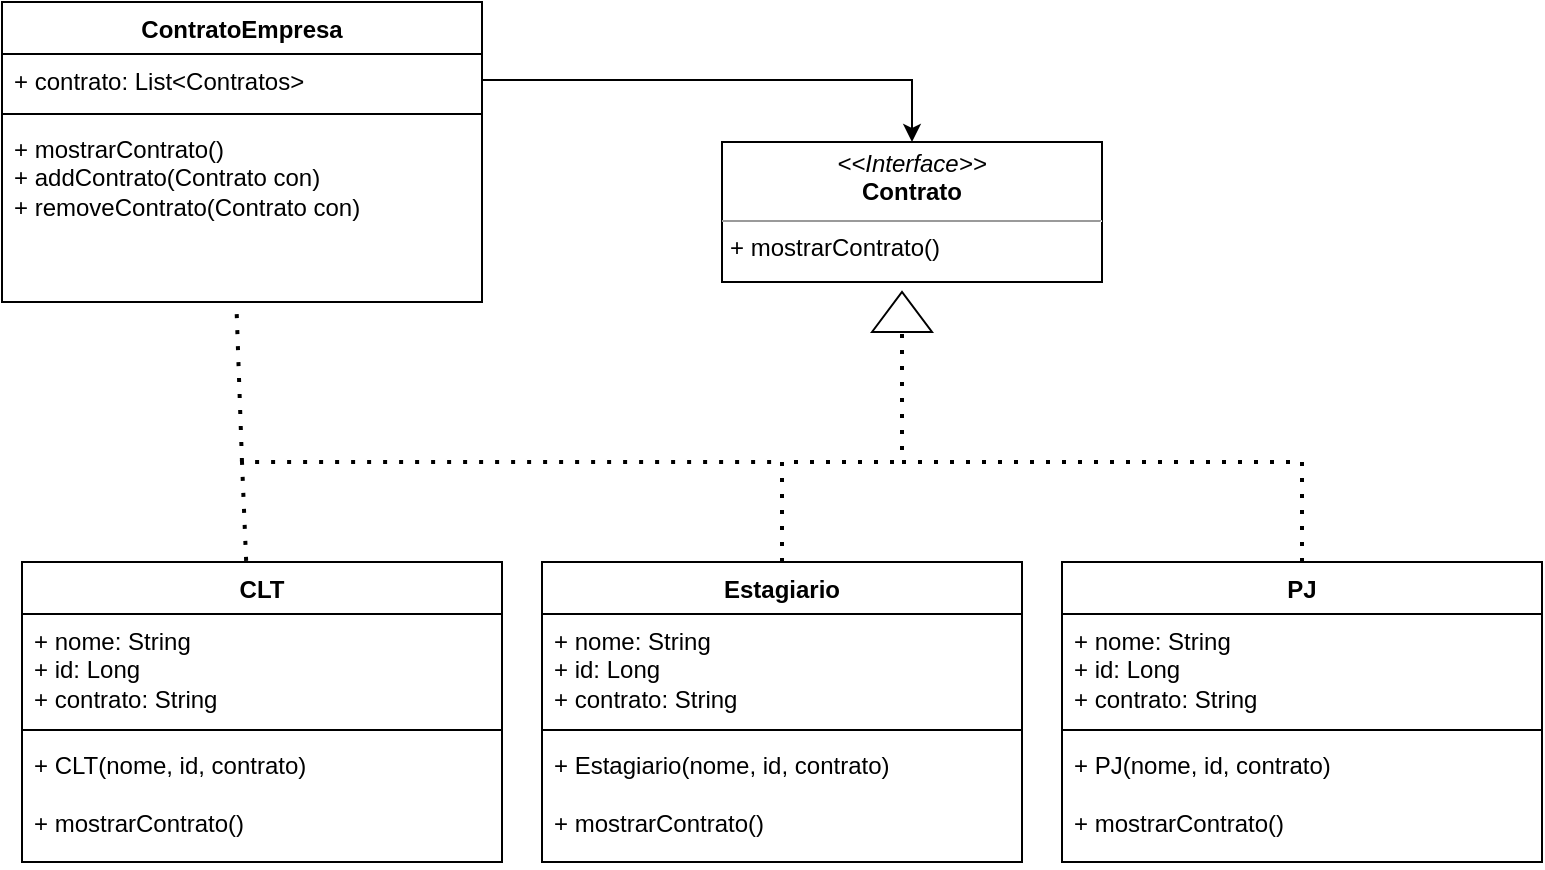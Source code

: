 <mxfile version="22.1.0" type="device">
  <diagram name="Página-1" id="wftnAeXTjo55D0VFOGOZ">
    <mxGraphModel dx="794" dy="456" grid="1" gridSize="10" guides="1" tooltips="1" connect="1" arrows="1" fold="1" page="1" pageScale="1" pageWidth="827" pageHeight="1169" math="0" shadow="0">
      <root>
        <mxCell id="0" />
        <mxCell id="1" parent="0" />
        <mxCell id="tx2Bpdf1ap29cRdRVytW-2" value="&lt;p style=&quot;margin:0px;margin-top:4px;text-align:center;&quot;&gt;&lt;i&gt;&amp;lt;&amp;lt;Interface&amp;gt;&amp;gt;&lt;/i&gt;&lt;br&gt;&lt;b&gt;Contrato&lt;/b&gt;&lt;/p&gt;&lt;hr size=&quot;1&quot;&gt;&lt;p style=&quot;margin:0px;margin-left:4px;&quot;&gt;+ mostrarContrato()&lt;br&gt;&lt;/p&gt;" style="verticalAlign=top;align=left;overflow=fill;fontSize=12;fontFamily=Helvetica;html=1;whiteSpace=wrap;" parent="1" vertex="1">
          <mxGeometry x="400" y="120" width="190" height="70" as="geometry" />
        </mxCell>
        <mxCell id="tx2Bpdf1ap29cRdRVytW-3" value="ContratoEmpresa" style="swimlane;fontStyle=1;align=center;verticalAlign=top;childLayout=stackLayout;horizontal=1;startSize=26;horizontalStack=0;resizeParent=1;resizeParentMax=0;resizeLast=0;collapsible=1;marginBottom=0;whiteSpace=wrap;html=1;" parent="1" vertex="1">
          <mxGeometry x="40" y="50" width="240" height="150" as="geometry" />
        </mxCell>
        <mxCell id="tx2Bpdf1ap29cRdRVytW-4" value="+ contrato: List&amp;lt;Contratos&amp;gt;" style="text;strokeColor=none;fillColor=none;align=left;verticalAlign=top;spacingLeft=4;spacingRight=4;overflow=hidden;rotatable=0;points=[[0,0.5],[1,0.5]];portConstraint=eastwest;whiteSpace=wrap;html=1;" parent="tx2Bpdf1ap29cRdRVytW-3" vertex="1">
          <mxGeometry y="26" width="240" height="26" as="geometry" />
        </mxCell>
        <mxCell id="tx2Bpdf1ap29cRdRVytW-5" value="" style="line;strokeWidth=1;fillColor=none;align=left;verticalAlign=middle;spacingTop=-1;spacingLeft=3;spacingRight=3;rotatable=0;labelPosition=right;points=[];portConstraint=eastwest;strokeColor=inherit;" parent="tx2Bpdf1ap29cRdRVytW-3" vertex="1">
          <mxGeometry y="52" width="240" height="8" as="geometry" />
        </mxCell>
        <mxCell id="tx2Bpdf1ap29cRdRVytW-6" value="+ mostrarContrato()&lt;br&gt;+ addContrato(Contrato con)&lt;br&gt;+ removeContrato(Contrato con)" style="text;strokeColor=none;fillColor=none;align=left;verticalAlign=top;spacingLeft=4;spacingRight=4;overflow=hidden;rotatable=0;points=[[0,0.5],[1,0.5]];portConstraint=eastwest;whiteSpace=wrap;html=1;" parent="tx2Bpdf1ap29cRdRVytW-3" vertex="1">
          <mxGeometry y="60" width="240" height="90" as="geometry" />
        </mxCell>
        <mxCell id="tx2Bpdf1ap29cRdRVytW-7" value="CLT" style="swimlane;fontStyle=1;align=center;verticalAlign=top;childLayout=stackLayout;horizontal=1;startSize=26;horizontalStack=0;resizeParent=1;resizeParentMax=0;resizeLast=0;collapsible=1;marginBottom=0;whiteSpace=wrap;html=1;" parent="1" vertex="1">
          <mxGeometry x="50" y="330" width="240" height="150" as="geometry" />
        </mxCell>
        <mxCell id="tx2Bpdf1ap29cRdRVytW-8" value="+ nome: String&lt;br&gt;+ id: Long&lt;br&gt;+ contrato: String" style="text;strokeColor=none;fillColor=none;align=left;verticalAlign=top;spacingLeft=4;spacingRight=4;overflow=hidden;rotatable=0;points=[[0,0.5],[1,0.5]];portConstraint=eastwest;whiteSpace=wrap;html=1;" parent="tx2Bpdf1ap29cRdRVytW-7" vertex="1">
          <mxGeometry y="26" width="240" height="54" as="geometry" />
        </mxCell>
        <mxCell id="tx2Bpdf1ap29cRdRVytW-9" value="" style="line;strokeWidth=1;fillColor=none;align=left;verticalAlign=middle;spacingTop=-1;spacingLeft=3;spacingRight=3;rotatable=0;labelPosition=right;points=[];portConstraint=eastwest;strokeColor=inherit;" parent="tx2Bpdf1ap29cRdRVytW-7" vertex="1">
          <mxGeometry y="80" width="240" height="8" as="geometry" />
        </mxCell>
        <mxCell id="tx2Bpdf1ap29cRdRVytW-10" value="+ CLT(nome, id, contrato)&lt;br&gt;&lt;br&gt;+ mostrarContrato()" style="text;strokeColor=none;fillColor=none;align=left;verticalAlign=top;spacingLeft=4;spacingRight=4;overflow=hidden;rotatable=0;points=[[0,0.5],[1,0.5]];portConstraint=eastwest;whiteSpace=wrap;html=1;" parent="tx2Bpdf1ap29cRdRVytW-7" vertex="1">
          <mxGeometry y="88" width="240" height="62" as="geometry" />
        </mxCell>
        <mxCell id="tx2Bpdf1ap29cRdRVytW-11" value="Estagiario" style="swimlane;fontStyle=1;align=center;verticalAlign=top;childLayout=stackLayout;horizontal=1;startSize=26;horizontalStack=0;resizeParent=1;resizeParentMax=0;resizeLast=0;collapsible=1;marginBottom=0;whiteSpace=wrap;html=1;" parent="1" vertex="1">
          <mxGeometry x="310" y="330" width="240" height="150" as="geometry" />
        </mxCell>
        <mxCell id="tx2Bpdf1ap29cRdRVytW-12" value="+ nome: String&lt;br&gt;+ id: Long&lt;br&gt;+ contrato: String" style="text;strokeColor=none;fillColor=none;align=left;verticalAlign=top;spacingLeft=4;spacingRight=4;overflow=hidden;rotatable=0;points=[[0,0.5],[1,0.5]];portConstraint=eastwest;whiteSpace=wrap;html=1;" parent="tx2Bpdf1ap29cRdRVytW-11" vertex="1">
          <mxGeometry y="26" width="240" height="54" as="geometry" />
        </mxCell>
        <mxCell id="tx2Bpdf1ap29cRdRVytW-13" value="" style="line;strokeWidth=1;fillColor=none;align=left;verticalAlign=middle;spacingTop=-1;spacingLeft=3;spacingRight=3;rotatable=0;labelPosition=right;points=[];portConstraint=eastwest;strokeColor=inherit;" parent="tx2Bpdf1ap29cRdRVytW-11" vertex="1">
          <mxGeometry y="80" width="240" height="8" as="geometry" />
        </mxCell>
        <mxCell id="tx2Bpdf1ap29cRdRVytW-14" value="+ Estagiario(nome, id, contrato)&lt;br&gt;&lt;br&gt;+ mostrarContrato()" style="text;strokeColor=none;fillColor=none;align=left;verticalAlign=top;spacingLeft=4;spacingRight=4;overflow=hidden;rotatable=0;points=[[0,0.5],[1,0.5]];portConstraint=eastwest;whiteSpace=wrap;html=1;" parent="tx2Bpdf1ap29cRdRVytW-11" vertex="1">
          <mxGeometry y="88" width="240" height="62" as="geometry" />
        </mxCell>
        <mxCell id="tx2Bpdf1ap29cRdRVytW-15" value="PJ" style="swimlane;fontStyle=1;align=center;verticalAlign=top;childLayout=stackLayout;horizontal=1;startSize=26;horizontalStack=0;resizeParent=1;resizeParentMax=0;resizeLast=0;collapsible=1;marginBottom=0;whiteSpace=wrap;html=1;" parent="1" vertex="1">
          <mxGeometry x="570" y="330" width="240" height="150" as="geometry" />
        </mxCell>
        <mxCell id="tx2Bpdf1ap29cRdRVytW-16" value="+ nome: String&lt;br&gt;+ id: Long&lt;br&gt;+ contrato: String" style="text;strokeColor=none;fillColor=none;align=left;verticalAlign=top;spacingLeft=4;spacingRight=4;overflow=hidden;rotatable=0;points=[[0,0.5],[1,0.5]];portConstraint=eastwest;whiteSpace=wrap;html=1;" parent="tx2Bpdf1ap29cRdRVytW-15" vertex="1">
          <mxGeometry y="26" width="240" height="54" as="geometry" />
        </mxCell>
        <mxCell id="tx2Bpdf1ap29cRdRVytW-17" value="" style="line;strokeWidth=1;fillColor=none;align=left;verticalAlign=middle;spacingTop=-1;spacingLeft=3;spacingRight=3;rotatable=0;labelPosition=right;points=[];portConstraint=eastwest;strokeColor=inherit;" parent="tx2Bpdf1ap29cRdRVytW-15" vertex="1">
          <mxGeometry y="80" width="240" height="8" as="geometry" />
        </mxCell>
        <mxCell id="tx2Bpdf1ap29cRdRVytW-18" value="+ PJ(nome, id, contrato)&lt;br&gt;&lt;br&gt;+ mostrarContrato()" style="text;strokeColor=none;fillColor=none;align=left;verticalAlign=top;spacingLeft=4;spacingRight=4;overflow=hidden;rotatable=0;points=[[0,0.5],[1,0.5]];portConstraint=eastwest;whiteSpace=wrap;html=1;" parent="tx2Bpdf1ap29cRdRVytW-15" vertex="1">
          <mxGeometry y="88" width="240" height="62" as="geometry" />
        </mxCell>
        <mxCell id="tx2Bpdf1ap29cRdRVytW-19" value="" style="triangle;whiteSpace=wrap;html=1;rotation=-90;" parent="1" vertex="1">
          <mxGeometry x="480" y="190" width="20" height="30" as="geometry" />
        </mxCell>
        <mxCell id="MrSogvySdMbgPZAH8Ymp-1" value="" style="endArrow=classic;html=1;rounded=0;exitX=1;exitY=0.5;exitDx=0;exitDy=0;entryX=0.5;entryY=0;entryDx=0;entryDy=0;" edge="1" parent="1" source="tx2Bpdf1ap29cRdRVytW-4" target="tx2Bpdf1ap29cRdRVytW-2">
          <mxGeometry width="50" height="50" relative="1" as="geometry">
            <mxPoint x="350" y="100" as="sourcePoint" />
            <mxPoint x="400" y="50" as="targetPoint" />
            <Array as="points">
              <mxPoint x="495" y="89" />
            </Array>
          </mxGeometry>
        </mxCell>
        <mxCell id="MrSogvySdMbgPZAH8Ymp-6" value="" style="endArrow=none;dashed=1;html=1;dashPattern=1 3;strokeWidth=2;rounded=0;entryX=0;entryY=0.5;entryDx=0;entryDy=0;exitX=0.5;exitY=0;exitDx=0;exitDy=0;" edge="1" parent="1" source="tx2Bpdf1ap29cRdRVytW-15" target="tx2Bpdf1ap29cRdRVytW-19">
          <mxGeometry width="50" height="50" relative="1" as="geometry">
            <mxPoint x="380" y="260" as="sourcePoint" />
            <mxPoint x="430" y="210" as="targetPoint" />
            <Array as="points">
              <mxPoint x="690" y="280" />
              <mxPoint x="490" y="280" />
            </Array>
          </mxGeometry>
        </mxCell>
        <mxCell id="MrSogvySdMbgPZAH8Ymp-8" value="" style="endArrow=none;dashed=1;html=1;dashPattern=1 3;strokeWidth=2;rounded=0;exitX=0.5;exitY=0;exitDx=0;exitDy=0;" edge="1" parent="1" source="tx2Bpdf1ap29cRdRVytW-11">
          <mxGeometry width="50" height="50" relative="1" as="geometry">
            <mxPoint x="380" y="260" as="sourcePoint" />
            <mxPoint x="490" y="280" as="targetPoint" />
            <Array as="points">
              <mxPoint x="430" y="280" />
            </Array>
          </mxGeometry>
        </mxCell>
        <mxCell id="MrSogvySdMbgPZAH8Ymp-9" value="" style="endArrow=none;dashed=1;html=1;dashPattern=1 3;strokeWidth=2;rounded=0;exitX=0.467;exitY=-0.004;exitDx=0;exitDy=0;exitPerimeter=0;" edge="1" parent="1" source="tx2Bpdf1ap29cRdRVytW-7">
          <mxGeometry width="50" height="50" relative="1" as="geometry">
            <mxPoint x="380" y="260" as="sourcePoint" />
            <mxPoint x="430" y="280" as="targetPoint" />
            <Array as="points">
              <mxPoint x="160" y="280" />
            </Array>
          </mxGeometry>
        </mxCell>
        <mxCell id="MrSogvySdMbgPZAH8Ymp-10" value="" style="endArrow=none;dashed=1;html=1;dashPattern=1 3;strokeWidth=2;rounded=0;entryX=0.489;entryY=1.067;entryDx=0;entryDy=0;entryPerimeter=0;" edge="1" parent="1" target="tx2Bpdf1ap29cRdRVytW-6">
          <mxGeometry width="50" height="50" relative="1" as="geometry">
            <mxPoint x="160" y="280" as="sourcePoint" />
            <mxPoint x="430" y="210" as="targetPoint" />
          </mxGeometry>
        </mxCell>
      </root>
    </mxGraphModel>
  </diagram>
</mxfile>

